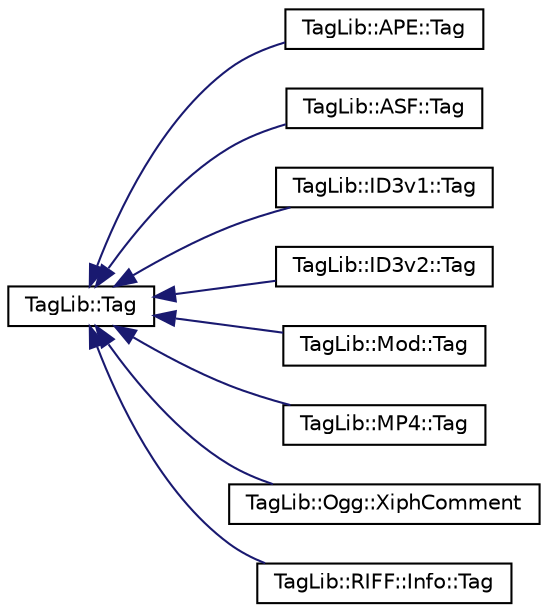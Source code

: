 digraph "Graphical Class Hierarchy"
{
  edge [fontname="Helvetica",fontsize="10",labelfontname="Helvetica",labelfontsize="10"];
  node [fontname="Helvetica",fontsize="10",shape=record];
  rankdir="LR";
  Node1 [label="TagLib::Tag",height=0.2,width=0.4,color="black", fillcolor="white", style="filled",URL="$class_tag_lib_1_1_tag.html"];
  Node1 -> Node2 [dir="back",color="midnightblue",fontsize="10",style="solid",fontname="Helvetica"];
  Node2 [label="TagLib::APE::Tag",height=0.2,width=0.4,color="black", fillcolor="white", style="filled",URL="$class_tag_lib_1_1_a_p_e_1_1_tag.html",tooltip="An APE tag implementation. "];
  Node1 -> Node3 [dir="back",color="midnightblue",fontsize="10",style="solid",fontname="Helvetica"];
  Node3 [label="TagLib::ASF::Tag",height=0.2,width=0.4,color="black", fillcolor="white", style="filled",URL="$class_tag_lib_1_1_a_s_f_1_1_tag.html"];
  Node1 -> Node4 [dir="back",color="midnightblue",fontsize="10",style="solid",fontname="Helvetica"];
  Node4 [label="TagLib::ID3v1::Tag",height=0.2,width=0.4,color="black", fillcolor="white", style="filled",URL="$class_tag_lib_1_1_i_d3v1_1_1_tag.html",tooltip="The main class in the ID3v1 implementation. "];
  Node1 -> Node5 [dir="back",color="midnightblue",fontsize="10",style="solid",fontname="Helvetica"];
  Node5 [label="TagLib::ID3v2::Tag",height=0.2,width=0.4,color="black", fillcolor="white", style="filled",URL="$class_tag_lib_1_1_i_d3v2_1_1_tag.html",tooltip="The main class in the ID3v2 implementation. "];
  Node1 -> Node6 [dir="back",color="midnightblue",fontsize="10",style="solid",fontname="Helvetica"];
  Node6 [label="TagLib::Mod::Tag",height=0.2,width=0.4,color="black", fillcolor="white", style="filled",URL="$class_tag_lib_1_1_mod_1_1_tag.html"];
  Node1 -> Node7 [dir="back",color="midnightblue",fontsize="10",style="solid",fontname="Helvetica"];
  Node7 [label="TagLib::MP4::Tag",height=0.2,width=0.4,color="black", fillcolor="white", style="filled",URL="$class_tag_lib_1_1_m_p4_1_1_tag.html"];
  Node1 -> Node8 [dir="back",color="midnightblue",fontsize="10",style="solid",fontname="Helvetica"];
  Node8 [label="TagLib::Ogg::XiphComment",height=0.2,width=0.4,color="black", fillcolor="white", style="filled",URL="$class_tag_lib_1_1_ogg_1_1_xiph_comment.html",tooltip="Ogg Vorbis comment implementation. "];
  Node1 -> Node9 [dir="back",color="midnightblue",fontsize="10",style="solid",fontname="Helvetica"];
  Node9 [label="TagLib::RIFF::Info::Tag",height=0.2,width=0.4,color="black", fillcolor="white", style="filled",URL="$class_tag_lib_1_1_r_i_f_f_1_1_info_1_1_tag.html",tooltip="The main class in the ID3v2 implementation. "];
}
